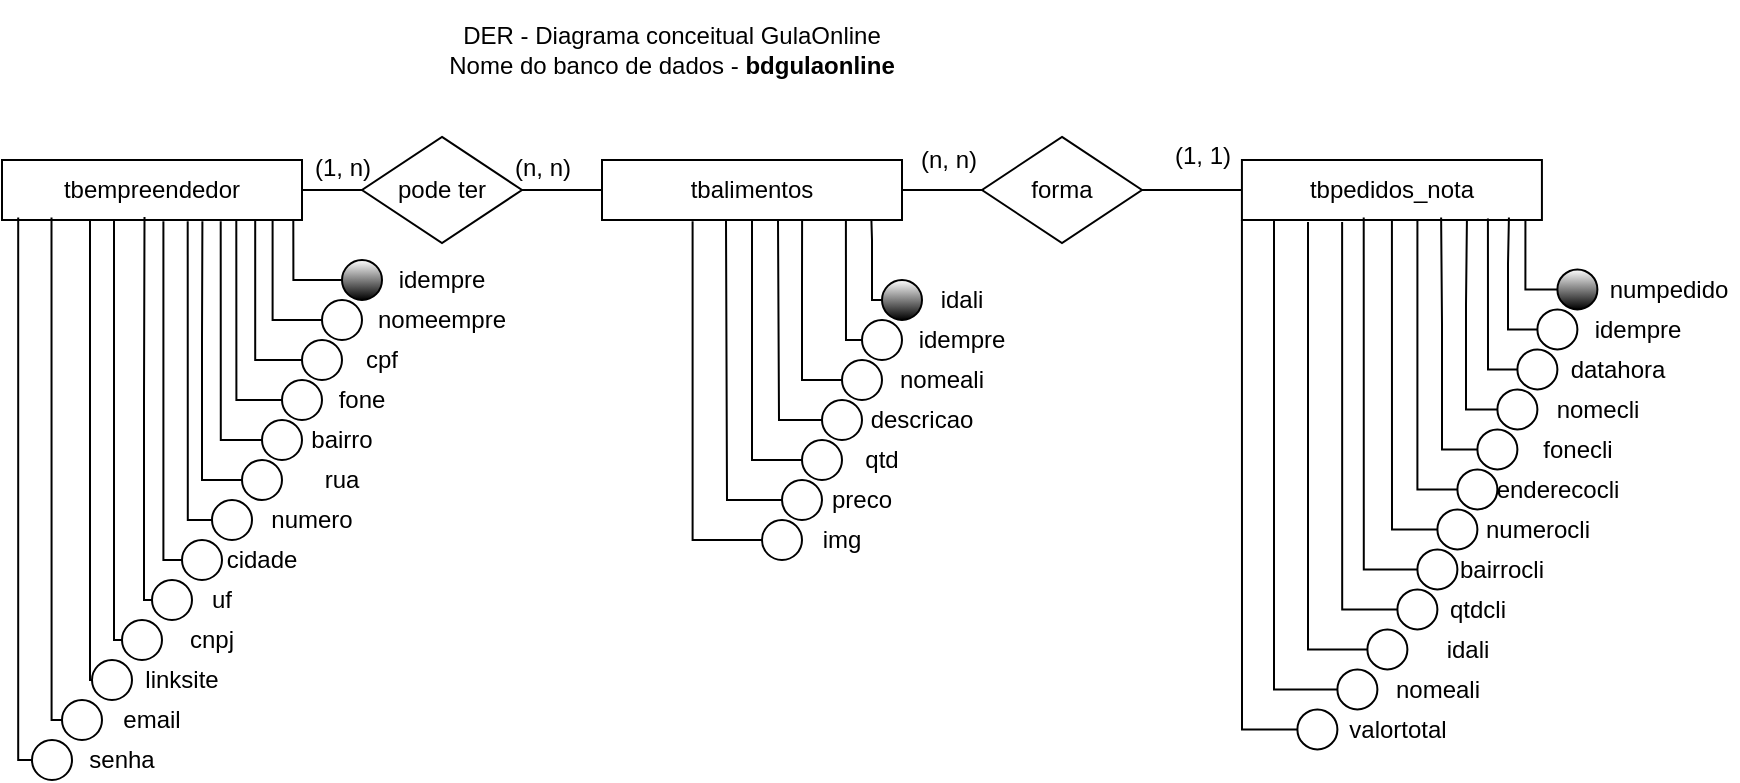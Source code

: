 <mxfile version="14.5.3" type="device"><diagram id="vViGycnNO7hk016TZorW" name="Page-1"><mxGraphModel dx="984" dy="341" grid="1" gridSize="10" guides="1" tooltips="1" connect="1" arrows="1" fold="1" page="1" pageScale="1" pageWidth="827" pageHeight="1169" math="0" shadow="0"><root><mxCell id="0"/><mxCell id="1" parent="0"/><mxCell id="1kgCIqPJjXTVju8kPkvd-1" value="DER - Diagrama conceitual GulaOnline&lt;br&gt;Nome do banco de dados - &lt;b&gt;bdgulaonline&lt;/b&gt;" style="text;html=1;strokeColor=none;fillColor=none;align=center;verticalAlign=middle;whiteSpace=wrap;rounded=0;" parent="1" vertex="1"><mxGeometry x="210" y="10" width="310" height="50" as="geometry"/></mxCell><mxCell id="1kgCIqPJjXTVju8kPkvd-85" style="edgeStyle=orthogonalEdgeStyle;rounded=0;orthogonalLoop=1;jettySize=auto;html=1;exitX=1;exitY=0.5;exitDx=0;exitDy=0;entryX=0;entryY=0.5;entryDx=0;entryDy=0;endArrow=none;endFill=0;" parent="1" source="1kgCIqPJjXTVju8kPkvd-2" target="1kgCIqPJjXTVju8kPkvd-83" edge="1"><mxGeometry relative="1" as="geometry"/></mxCell><mxCell id="1kgCIqPJjXTVju8kPkvd-2" value="tbempreendedor" style="rounded=0;whiteSpace=wrap;html=1;" parent="1" vertex="1"><mxGeometry x="30" y="90" width="150" height="30" as="geometry"/></mxCell><mxCell id="cTB__3kSDR-MC7OSRo6g-6" style="edgeStyle=orthogonalEdgeStyle;rounded=0;orthogonalLoop=1;jettySize=auto;html=1;exitX=0;exitY=0.5;exitDx=0;exitDy=0;entryX=0.971;entryY=1.008;entryDx=0;entryDy=0;entryPerimeter=0;endArrow=none;endFill=0;" parent="1" source="1kgCIqPJjXTVju8kPkvd-3" target="1kgCIqPJjXTVju8kPkvd-2" edge="1"><mxGeometry relative="1" as="geometry"/></mxCell><mxCell id="1kgCIqPJjXTVju8kPkvd-3" value="" style="ellipse;whiteSpace=wrap;html=1;aspect=fixed;gradientColor=#000000;" parent="1" vertex="1"><mxGeometry x="200" y="140" width="20" height="20" as="geometry"/></mxCell><mxCell id="1kgCIqPJjXTVju8kPkvd-6" value="idempre" style="text;html=1;strokeColor=none;fillColor=none;align=center;verticalAlign=middle;whiteSpace=wrap;rounded=0;" parent="1" vertex="1"><mxGeometry x="230" y="140" width="40" height="20" as="geometry"/></mxCell><mxCell id="cTB__3kSDR-MC7OSRo6g-7" style="edgeStyle=orthogonalEdgeStyle;rounded=0;orthogonalLoop=1;jettySize=auto;html=1;exitX=0;exitY=0.5;exitDx=0;exitDy=0;entryX=0.902;entryY=0.993;entryDx=0;entryDy=0;entryPerimeter=0;endArrow=none;endFill=0;" parent="1" source="1kgCIqPJjXTVju8kPkvd-7" target="1kgCIqPJjXTVju8kPkvd-2" edge="1"><mxGeometry relative="1" as="geometry"/></mxCell><mxCell id="1kgCIqPJjXTVju8kPkvd-7" value="" style="ellipse;whiteSpace=wrap;html=1;aspect=fixed;strokeColor=#000000;" parent="1" vertex="1"><mxGeometry x="190" y="160" width="20" height="20" as="geometry"/></mxCell><mxCell id="1kgCIqPJjXTVju8kPkvd-9" value="nomeempre" style="text;html=1;strokeColor=none;fillColor=none;align=center;verticalAlign=middle;whiteSpace=wrap;rounded=0;" parent="1" vertex="1"><mxGeometry x="230" y="160" width="40" height="20" as="geometry"/></mxCell><mxCell id="cTB__3kSDR-MC7OSRo6g-8" style="edgeStyle=orthogonalEdgeStyle;rounded=0;orthogonalLoop=1;jettySize=auto;html=1;exitX=0;exitY=0.5;exitDx=0;exitDy=0;entryX=0.844;entryY=1.008;entryDx=0;entryDy=0;entryPerimeter=0;endArrow=none;endFill=0;" parent="1" source="1kgCIqPJjXTVju8kPkvd-14" target="1kgCIqPJjXTVju8kPkvd-2" edge="1"><mxGeometry relative="1" as="geometry"/></mxCell><mxCell id="1kgCIqPJjXTVju8kPkvd-14" value="" style="ellipse;whiteSpace=wrap;html=1;aspect=fixed;strokeColor=#000000;" parent="1" vertex="1"><mxGeometry x="180" y="180" width="20" height="20" as="geometry"/></mxCell><mxCell id="1kgCIqPJjXTVju8kPkvd-15" value="cpf" style="text;html=1;strokeColor=none;fillColor=none;align=center;verticalAlign=middle;whiteSpace=wrap;rounded=0;" parent="1" vertex="1"><mxGeometry x="200" y="180" width="40" height="20" as="geometry"/></mxCell><mxCell id="cTB__3kSDR-MC7OSRo6g-11" style="edgeStyle=orthogonalEdgeStyle;rounded=0;orthogonalLoop=1;jettySize=auto;html=1;exitX=0;exitY=0.5;exitDx=0;exitDy=0;entryX=0.781;entryY=0.993;entryDx=0;entryDy=0;entryPerimeter=0;endArrow=none;endFill=0;" parent="1" source="1kgCIqPJjXTVju8kPkvd-18" target="1kgCIqPJjXTVju8kPkvd-2" edge="1"><mxGeometry relative="1" as="geometry"/></mxCell><mxCell id="1kgCIqPJjXTVju8kPkvd-18" value="" style="ellipse;whiteSpace=wrap;html=1;aspect=fixed;strokeColor=#000000;" parent="1" vertex="1"><mxGeometry x="170" y="200" width="20" height="20" as="geometry"/></mxCell><mxCell id="1kgCIqPJjXTVju8kPkvd-19" value="fone" style="text;html=1;strokeColor=none;fillColor=none;align=center;verticalAlign=middle;whiteSpace=wrap;rounded=0;" parent="1" vertex="1"><mxGeometry x="190" y="200" width="40" height="20" as="geometry"/></mxCell><mxCell id="cTB__3kSDR-MC7OSRo6g-12" style="edgeStyle=orthogonalEdgeStyle;rounded=0;orthogonalLoop=1;jettySize=auto;html=1;exitX=0;exitY=0.5;exitDx=0;exitDy=0;entryX=0.729;entryY=1.022;entryDx=0;entryDy=0;entryPerimeter=0;endArrow=none;endFill=0;" parent="1" source="1kgCIqPJjXTVju8kPkvd-20" target="1kgCIqPJjXTVju8kPkvd-2" edge="1"><mxGeometry relative="1" as="geometry"/></mxCell><mxCell id="1kgCIqPJjXTVju8kPkvd-20" value="" style="ellipse;whiteSpace=wrap;html=1;aspect=fixed;strokeColor=#000000;" parent="1" vertex="1"><mxGeometry x="160" y="220" width="20" height="20" as="geometry"/></mxCell><mxCell id="1kgCIqPJjXTVju8kPkvd-21" value="bairro" style="text;html=1;strokeColor=none;fillColor=none;align=center;verticalAlign=middle;whiteSpace=wrap;rounded=0;" parent="1" vertex="1"><mxGeometry x="180" y="220" width="40" height="20" as="geometry"/></mxCell><mxCell id="cTB__3kSDR-MC7OSRo6g-13" style="edgeStyle=orthogonalEdgeStyle;rounded=0;orthogonalLoop=1;jettySize=auto;html=1;exitX=0;exitY=0.5;exitDx=0;exitDy=0;entryX=0.668;entryY=1.022;entryDx=0;entryDy=0;entryPerimeter=0;endArrow=none;endFill=0;" parent="1" source="1kgCIqPJjXTVju8kPkvd-22" target="1kgCIqPJjXTVju8kPkvd-2" edge="1"><mxGeometry relative="1" as="geometry"/></mxCell><mxCell id="1kgCIqPJjXTVju8kPkvd-22" value="" style="ellipse;whiteSpace=wrap;html=1;aspect=fixed;strokeColor=#000000;" parent="1" vertex="1"><mxGeometry x="150" y="240" width="20" height="20" as="geometry"/></mxCell><mxCell id="1kgCIqPJjXTVju8kPkvd-23" value="rua" style="text;html=1;strokeColor=none;fillColor=none;align=center;verticalAlign=middle;whiteSpace=wrap;rounded=0;" parent="1" vertex="1"><mxGeometry x="180" y="240" width="40" height="20" as="geometry"/></mxCell><mxCell id="cTB__3kSDR-MC7OSRo6g-14" style="edgeStyle=orthogonalEdgeStyle;rounded=0;orthogonalLoop=1;jettySize=auto;html=1;exitX=0;exitY=0.5;exitDx=0;exitDy=0;entryX=0.619;entryY=1.022;entryDx=0;entryDy=0;entryPerimeter=0;endArrow=none;endFill=0;" parent="1" source="1kgCIqPJjXTVju8kPkvd-32" target="1kgCIqPJjXTVju8kPkvd-2" edge="1"><mxGeometry relative="1" as="geometry"><Array as="points"><mxPoint x="123" y="270"/></Array></mxGeometry></mxCell><mxCell id="1kgCIqPJjXTVju8kPkvd-32" value="" style="ellipse;whiteSpace=wrap;html=1;aspect=fixed;strokeColor=#000000;" parent="1" vertex="1"><mxGeometry x="135" y="260" width="20" height="20" as="geometry"/></mxCell><mxCell id="1kgCIqPJjXTVju8kPkvd-33" value="numero" style="text;html=1;strokeColor=none;fillColor=none;align=center;verticalAlign=middle;whiteSpace=wrap;rounded=0;" parent="1" vertex="1"><mxGeometry x="165" y="260" width="40" height="20" as="geometry"/></mxCell><mxCell id="cTB__3kSDR-MC7OSRo6g-15" style="edgeStyle=orthogonalEdgeStyle;rounded=0;orthogonalLoop=1;jettySize=auto;html=1;exitX=0;exitY=0.5;exitDx=0;exitDy=0;endArrow=none;endFill=0;entryX=0.538;entryY=1.022;entryDx=0;entryDy=0;entryPerimeter=0;" parent="1" source="1kgCIqPJjXTVju8kPkvd-35" target="1kgCIqPJjXTVju8kPkvd-2" edge="1"><mxGeometry relative="1" as="geometry"><mxPoint x="111" y="123" as="targetPoint"/><Array as="points"><mxPoint x="111" y="290"/></Array></mxGeometry></mxCell><mxCell id="1kgCIqPJjXTVju8kPkvd-35" value="" style="ellipse;whiteSpace=wrap;html=1;aspect=fixed;strokeColor=#000000;" parent="1" vertex="1"><mxGeometry x="120" y="280" width="20" height="20" as="geometry"/></mxCell><mxCell id="1kgCIqPJjXTVju8kPkvd-36" value="cidade" style="text;html=1;strokeColor=none;fillColor=none;align=center;verticalAlign=middle;whiteSpace=wrap;rounded=0;" parent="1" vertex="1"><mxGeometry x="140" y="280" width="40" height="20" as="geometry"/></mxCell><mxCell id="cTB__3kSDR-MC7OSRo6g-16" style="edgeStyle=orthogonalEdgeStyle;rounded=0;orthogonalLoop=1;jettySize=auto;html=1;exitX=0;exitY=0.5;exitDx=0;exitDy=0;entryX=0.475;entryY=0.95;entryDx=0;entryDy=0;entryPerimeter=0;endArrow=none;endFill=0;" parent="1" source="1kgCIqPJjXTVju8kPkvd-39" target="1kgCIqPJjXTVju8kPkvd-2" edge="1"><mxGeometry relative="1" as="geometry"><Array as="points"><mxPoint x="101" y="310"/><mxPoint x="101" y="210"/></Array></mxGeometry></mxCell><mxCell id="1kgCIqPJjXTVju8kPkvd-39" value="" style="ellipse;whiteSpace=wrap;html=1;aspect=fixed;strokeColor=#000000;" parent="1" vertex="1"><mxGeometry x="105" y="300" width="20" height="20" as="geometry"/></mxCell><mxCell id="1kgCIqPJjXTVju8kPkvd-40" value="uf" style="text;html=1;strokeColor=none;fillColor=none;align=center;verticalAlign=middle;whiteSpace=wrap;rounded=0;" parent="1" vertex="1"><mxGeometry x="120" y="300" width="40" height="20" as="geometry"/></mxCell><mxCell id="cTB__3kSDR-MC7OSRo6g-18" style="edgeStyle=orthogonalEdgeStyle;rounded=0;orthogonalLoop=1;jettySize=auto;html=1;exitX=0;exitY=0.5;exitDx=0;exitDy=0;endArrow=none;endFill=0;" parent="1" source="1kgCIqPJjXTVju8kPkvd-42" edge="1"><mxGeometry relative="1" as="geometry"><mxPoint x="86" y="120" as="targetPoint"/><Array as="points"><mxPoint x="86" y="330"/></Array></mxGeometry></mxCell><mxCell id="1kgCIqPJjXTVju8kPkvd-42" value="" style="ellipse;whiteSpace=wrap;html=1;aspect=fixed;strokeColor=#000000;" parent="1" vertex="1"><mxGeometry x="90" y="320" width="20" height="20" as="geometry"/></mxCell><mxCell id="1kgCIqPJjXTVju8kPkvd-43" value="cnpj" style="text;html=1;strokeColor=none;fillColor=none;align=center;verticalAlign=middle;whiteSpace=wrap;rounded=0;" parent="1" vertex="1"><mxGeometry x="115" y="320" width="40" height="20" as="geometry"/></mxCell><mxCell id="1kgCIqPJjXTVju8kPkvd-86" style="edgeStyle=orthogonalEdgeStyle;rounded=0;orthogonalLoop=1;jettySize=auto;html=1;exitX=1;exitY=0.5;exitDx=0;exitDy=0;entryX=0;entryY=0.5;entryDx=0;entryDy=0;endArrow=none;endFill=0;" parent="1" source="1kgCIqPJjXTVju8kPkvd-83" edge="1"><mxGeometry relative="1" as="geometry"><mxPoint x="320" y="105" as="targetPoint"/></mxGeometry></mxCell><mxCell id="1kgCIqPJjXTVju8kPkvd-83" value="pode ter" style="rhombus;whiteSpace=wrap;html=1;strokeColor=#000000;gradientColor=none;" parent="1" vertex="1"><mxGeometry x="210" y="78.44" width="80" height="53.12" as="geometry"/></mxCell><mxCell id="1kgCIqPJjXTVju8kPkvd-87" value="(1, n)" style="text;html=1;align=center;verticalAlign=middle;resizable=0;points=[];autosize=1;shadow=1;" parent="1" vertex="1"><mxGeometry x="180" y="83.75" width="40" height="20" as="geometry"/></mxCell><mxCell id="1kgCIqPJjXTVju8kPkvd-88" value="(n, n)" style="text;html=1;align=center;verticalAlign=middle;resizable=0;points=[];autosize=1;shadow=1;" parent="1" vertex="1"><mxGeometry x="280" y="83.75" width="40" height="20" as="geometry"/></mxCell><mxCell id="cTB__3kSDR-MC7OSRo6g-19" style="edgeStyle=orthogonalEdgeStyle;rounded=0;orthogonalLoop=1;jettySize=auto;html=1;exitX=0;exitY=0.5;exitDx=0;exitDy=0;endArrow=none;endFill=0;" parent="1" source="1kgCIqPJjXTVju8kPkvd-91" edge="1"><mxGeometry relative="1" as="geometry"><mxPoint x="74" y="120" as="targetPoint"/><Array as="points"><mxPoint x="74" y="350"/></Array></mxGeometry></mxCell><mxCell id="1kgCIqPJjXTVju8kPkvd-91" value="" style="ellipse;whiteSpace=wrap;html=1;aspect=fixed;strokeColor=#000000;" parent="1" vertex="1"><mxGeometry x="75" y="340" width="20" height="20" as="geometry"/></mxCell><mxCell id="1kgCIqPJjXTVju8kPkvd-92" value="linksite" style="text;html=1;strokeColor=none;fillColor=none;align=center;verticalAlign=middle;whiteSpace=wrap;rounded=0;" parent="1" vertex="1"><mxGeometry x="100" y="340" width="40" height="20" as="geometry"/></mxCell><mxCell id="1kgCIqPJjXTVju8kPkvd-114" value="tbpedidos_nota" style="rounded=0;whiteSpace=wrap;html=1;" parent="1" vertex="1"><mxGeometry x="649.96" y="90.0" width="150" height="30" as="geometry"/></mxCell><mxCell id="cTB__3kSDR-MC7OSRo6g-94" style="edgeStyle=orthogonalEdgeStyle;rounded=0;orthogonalLoop=1;jettySize=auto;html=1;exitX=0;exitY=0.5;exitDx=0;exitDy=0;entryX=0.945;entryY=0.993;entryDx=0;entryDy=0;entryPerimeter=0;endArrow=none;endFill=0;" parent="1" source="1kgCIqPJjXTVju8kPkvd-116" target="1kgCIqPJjXTVju8kPkvd-114" edge="1"><mxGeometry relative="1" as="geometry"/></mxCell><mxCell id="1kgCIqPJjXTVju8kPkvd-116" value="" style="ellipse;whiteSpace=wrap;html=1;aspect=fixed;gradientColor=#000000;" parent="1" vertex="1"><mxGeometry x="807.7" y="144.7" width="20" height="20" as="geometry"/></mxCell><mxCell id="cTB__3kSDR-MC7OSRo6g-95" style="edgeStyle=orthogonalEdgeStyle;rounded=0;orthogonalLoop=1;jettySize=auto;html=1;exitX=0;exitY=0.5;exitDx=0;exitDy=0;endArrow=none;endFill=0;entryX=0.89;entryY=0.958;entryDx=0;entryDy=0;entryPerimeter=0;" parent="1" source="1kgCIqPJjXTVju8kPkvd-118" target="1kgCIqPJjXTVju8kPkvd-114" edge="1"><mxGeometry relative="1" as="geometry"><mxPoint x="783" y="122" as="targetPoint"/><Array as="points"><mxPoint x="783" y="175"/><mxPoint x="783" y="142"/></Array></mxGeometry></mxCell><mxCell id="1kgCIqPJjXTVju8kPkvd-118" value="" style="ellipse;whiteSpace=wrap;html=1;aspect=fixed;strokeColor=#000000;" parent="1" vertex="1"><mxGeometry x="797.7" y="164.7" width="20" height="20" as="geometry"/></mxCell><mxCell id="cTB__3kSDR-MC7OSRo6g-96" style="edgeStyle=orthogonalEdgeStyle;rounded=0;orthogonalLoop=1;jettySize=auto;html=1;exitX=0;exitY=0.5;exitDx=0;exitDy=0;entryX=0.82;entryY=0.975;entryDx=0;entryDy=0;entryPerimeter=0;endArrow=none;endFill=0;" parent="1" source="1kgCIqPJjXTVju8kPkvd-120" target="1kgCIqPJjXTVju8kPkvd-114" edge="1"><mxGeometry relative="1" as="geometry"><Array as="points"><mxPoint x="773" y="195"/></Array></mxGeometry></mxCell><mxCell id="1kgCIqPJjXTVju8kPkvd-120" value="" style="ellipse;whiteSpace=wrap;html=1;aspect=fixed;strokeColor=#000000;" parent="1" vertex="1"><mxGeometry x="787.7" y="184.7" width="20" height="20" as="geometry"/></mxCell><mxCell id="1kgCIqPJjXTVju8kPkvd-121" value="datahora" style="text;html=1;strokeColor=none;fillColor=none;align=center;verticalAlign=middle;whiteSpace=wrap;rounded=0;" parent="1" vertex="1"><mxGeometry x="817.7" y="184.7" width="40" height="20" as="geometry"/></mxCell><mxCell id="cTB__3kSDR-MC7OSRo6g-97" style="edgeStyle=orthogonalEdgeStyle;rounded=0;orthogonalLoop=1;jettySize=auto;html=1;exitX=0;exitY=0.5;exitDx=0;exitDy=0;entryX=0.75;entryY=1;entryDx=0;entryDy=0;endArrow=none;endFill=0;" parent="1" source="1kgCIqPJjXTVju8kPkvd-123" target="1kgCIqPJjXTVju8kPkvd-114" edge="1"><mxGeometry relative="1" as="geometry"><Array as="points"><mxPoint x="762" y="215"/><mxPoint x="762" y="162"/></Array></mxGeometry></mxCell><mxCell id="1kgCIqPJjXTVju8kPkvd-123" value="" style="ellipse;whiteSpace=wrap;html=1;aspect=fixed;strokeColor=#000000;" parent="1" vertex="1"><mxGeometry x="777.7" y="204.7" width="20" height="20" as="geometry"/></mxCell><mxCell id="1kgCIqPJjXTVju8kPkvd-124" value="nomecli" style="text;html=1;strokeColor=none;fillColor=none;align=center;verticalAlign=middle;whiteSpace=wrap;rounded=0;" parent="1" vertex="1"><mxGeometry x="807.7" y="204.7" width="40" height="20" as="geometry"/></mxCell><mxCell id="cTB__3kSDR-MC7OSRo6g-98" style="edgeStyle=orthogonalEdgeStyle;rounded=0;orthogonalLoop=1;jettySize=auto;html=1;exitX=0;exitY=0.5;exitDx=0;exitDy=0;entryX=0.664;entryY=0.958;entryDx=0;entryDy=0;entryPerimeter=0;endArrow=none;endFill=0;" parent="1" source="1kgCIqPJjXTVju8kPkvd-126" target="1kgCIqPJjXTVju8kPkvd-114" edge="1"><mxGeometry relative="1" as="geometry"><Array as="points"><mxPoint x="750" y="235"/><mxPoint x="750" y="172"/></Array></mxGeometry></mxCell><mxCell id="1kgCIqPJjXTVju8kPkvd-126" value="" style="ellipse;whiteSpace=wrap;html=1;aspect=fixed;strokeColor=#000000;" parent="1" vertex="1"><mxGeometry x="767.7" y="224.7" width="20" height="20" as="geometry"/></mxCell><mxCell id="1kgCIqPJjXTVju8kPkvd-127" value="fonecli" style="text;html=1;strokeColor=none;fillColor=none;align=center;verticalAlign=middle;whiteSpace=wrap;rounded=0;" parent="1" vertex="1"><mxGeometry x="797.7" y="224.7" width="40" height="20" as="geometry"/></mxCell><mxCell id="cTB__3kSDR-MC7OSRo6g-99" style="edgeStyle=orthogonalEdgeStyle;rounded=0;orthogonalLoop=1;jettySize=auto;html=1;exitX=0;exitY=0.5;exitDx=0;exitDy=0;entryX=0.585;entryY=0.993;entryDx=0;entryDy=0;entryPerimeter=0;endArrow=none;endFill=0;" parent="1" source="1kgCIqPJjXTVju8kPkvd-129" target="1kgCIqPJjXTVju8kPkvd-114" edge="1"><mxGeometry relative="1" as="geometry"/></mxCell><mxCell id="1kgCIqPJjXTVju8kPkvd-129" value="" style="ellipse;whiteSpace=wrap;html=1;aspect=fixed;strokeColor=#000000;" parent="1" vertex="1"><mxGeometry x="757.7" y="244.7" width="20" height="20" as="geometry"/></mxCell><mxCell id="1kgCIqPJjXTVju8kPkvd-130" value="enderecocli" style="text;html=1;strokeColor=none;fillColor=none;align=center;verticalAlign=middle;whiteSpace=wrap;rounded=0;" parent="1" vertex="1"><mxGeometry x="787.7" y="244.7" width="40" height="20" as="geometry"/></mxCell><mxCell id="cTB__3kSDR-MC7OSRo6g-100" style="edgeStyle=orthogonalEdgeStyle;rounded=0;orthogonalLoop=1;jettySize=auto;html=1;exitX=0;exitY=0.5;exitDx=0;exitDy=0;entryX=0.5;entryY=1;entryDx=0;entryDy=0;endArrow=none;endFill=0;" parent="1" source="1kgCIqPJjXTVju8kPkvd-132" target="1kgCIqPJjXTVju8kPkvd-114" edge="1"><mxGeometry relative="1" as="geometry"/></mxCell><mxCell id="1kgCIqPJjXTVju8kPkvd-132" value="" style="ellipse;whiteSpace=wrap;html=1;aspect=fixed;strokeColor=#000000;" parent="1" vertex="1"><mxGeometry x="747.7" y="264.7" width="20" height="20" as="geometry"/></mxCell><mxCell id="1kgCIqPJjXTVju8kPkvd-133" value="numerocli" style="text;html=1;strokeColor=none;fillColor=none;align=center;verticalAlign=middle;whiteSpace=wrap;rounded=0;" parent="1" vertex="1"><mxGeometry x="777.7" y="264.7" width="40" height="20" as="geometry"/></mxCell><mxCell id="1kgCIqPJjXTVju8kPkvd-134" value="numpedido" style="text;html=1;align=center;verticalAlign=middle;resizable=0;points=[];autosize=1;" parent="1" vertex="1"><mxGeometry x="827.7" y="144.7" width="70" height="20" as="geometry"/></mxCell><mxCell id="1kgCIqPJjXTVju8kPkvd-135" value="idempre" style="text;html=1;strokeColor=none;fillColor=none;align=center;verticalAlign=middle;whiteSpace=wrap;rounded=0;" parent="1" vertex="1"><mxGeometry x="827.7" y="164.7" width="40" height="20" as="geometry"/></mxCell><mxCell id="cTB__3kSDR-MC7OSRo6g-101" style="edgeStyle=orthogonalEdgeStyle;rounded=0;orthogonalLoop=1;jettySize=auto;html=1;exitX=0;exitY=0.5;exitDx=0;exitDy=0;entryX=0.406;entryY=0.959;entryDx=0;entryDy=0;entryPerimeter=0;endArrow=none;endFill=0;" parent="1" source="1kgCIqPJjXTVju8kPkvd-136" target="1kgCIqPJjXTVju8kPkvd-114" edge="1"><mxGeometry relative="1" as="geometry"/></mxCell><mxCell id="1kgCIqPJjXTVju8kPkvd-136" value="" style="ellipse;whiteSpace=wrap;html=1;aspect=fixed;strokeColor=#000000;" parent="1" vertex="1"><mxGeometry x="737.7" y="284.7" width="20" height="20" as="geometry"/></mxCell><mxCell id="1kgCIqPJjXTVju8kPkvd-137" value="bairrocli" style="text;html=1;strokeColor=none;fillColor=none;align=center;verticalAlign=middle;whiteSpace=wrap;rounded=0;" parent="1" vertex="1"><mxGeometry x="759.96" y="284.7" width="40" height="20" as="geometry"/></mxCell><mxCell id="cTB__3kSDR-MC7OSRo6g-102" style="edgeStyle=orthogonalEdgeStyle;rounded=0;orthogonalLoop=1;jettySize=auto;html=1;exitX=0;exitY=0.5;exitDx=0;exitDy=0;endArrow=none;endFill=0;entryX=0.334;entryY=1.034;entryDx=0;entryDy=0;entryPerimeter=0;" parent="1" source="1kgCIqPJjXTVju8kPkvd-139" target="1kgCIqPJjXTVju8kPkvd-114" edge="1"><mxGeometry relative="1" as="geometry"><mxPoint x="700" y="130" as="targetPoint"/></mxGeometry></mxCell><mxCell id="1kgCIqPJjXTVju8kPkvd-139" value="" style="ellipse;whiteSpace=wrap;html=1;aspect=fixed;strokeColor=#000000;" parent="1" vertex="1"><mxGeometry x="727.7" y="304.7" width="20" height="20" as="geometry"/></mxCell><mxCell id="1kgCIqPJjXTVju8kPkvd-140" value="qtdcli" style="text;html=1;strokeColor=none;fillColor=none;align=center;verticalAlign=middle;whiteSpace=wrap;rounded=0;" parent="1" vertex="1"><mxGeometry x="747.7" y="304.7" width="40" height="20" as="geometry"/></mxCell><mxCell id="1kgCIqPJjXTVju8kPkvd-146" value="(1, 1)" style="text;html=1;align=center;verticalAlign=middle;resizable=0;points=[];autosize=1;shadow=1;" parent="1" vertex="1"><mxGeometry x="609.96" y="78.44" width="40" height="20" as="geometry"/></mxCell><mxCell id="cTB__3kSDR-MC7OSRo6g-20" style="edgeStyle=orthogonalEdgeStyle;rounded=0;orthogonalLoop=1;jettySize=auto;html=1;exitX=0;exitY=0.5;exitDx=0;exitDy=0;entryX=0.165;entryY=0.958;entryDx=0;entryDy=0;entryPerimeter=0;endArrow=none;endFill=0;" parent="1" source="cTB__3kSDR-MC7OSRo6g-1" target="1kgCIqPJjXTVju8kPkvd-2" edge="1"><mxGeometry relative="1" as="geometry"><Array as="points"><mxPoint x="55" y="370"/></Array></mxGeometry></mxCell><mxCell id="cTB__3kSDR-MC7OSRo6g-1" value="" style="ellipse;whiteSpace=wrap;html=1;aspect=fixed;strokeColor=#000000;" parent="1" vertex="1"><mxGeometry x="60" y="360" width="20" height="20" as="geometry"/></mxCell><mxCell id="cTB__3kSDR-MC7OSRo6g-2" value="email" style="text;html=1;strokeColor=none;fillColor=none;align=center;verticalAlign=middle;whiteSpace=wrap;rounded=0;" parent="1" vertex="1"><mxGeometry x="85" y="360" width="40" height="20" as="geometry"/></mxCell><mxCell id="cTB__3kSDR-MC7OSRo6g-22" style="edgeStyle=orthogonalEdgeStyle;rounded=0;orthogonalLoop=1;jettySize=auto;html=1;exitX=0;exitY=0.5;exitDx=0;exitDy=0;entryX=0.054;entryY=0.958;entryDx=0;entryDy=0;entryPerimeter=0;endArrow=none;endFill=0;" parent="1" source="cTB__3kSDR-MC7OSRo6g-4" target="1kgCIqPJjXTVju8kPkvd-2" edge="1"><mxGeometry relative="1" as="geometry"><Array as="points"><mxPoint x="38" y="390"/></Array></mxGeometry></mxCell><mxCell id="cTB__3kSDR-MC7OSRo6g-4" value="" style="ellipse;whiteSpace=wrap;html=1;aspect=fixed;strokeColor=#000000;" parent="1" vertex="1"><mxGeometry x="45" y="380" width="20" height="20" as="geometry"/></mxCell><mxCell id="cTB__3kSDR-MC7OSRo6g-5" value="senha" style="text;html=1;strokeColor=none;fillColor=none;align=center;verticalAlign=middle;whiteSpace=wrap;rounded=0;" parent="1" vertex="1"><mxGeometry x="70" y="380" width="40" height="20" as="geometry"/></mxCell><mxCell id="cTB__3kSDR-MC7OSRo6g-88" style="edgeStyle=orthogonalEdgeStyle;rounded=0;orthogonalLoop=1;jettySize=auto;html=1;exitX=1;exitY=0.5;exitDx=0;exitDy=0;entryX=0;entryY=0.5;entryDx=0;entryDy=0;endArrow=none;endFill=0;" parent="1" source="cTB__3kSDR-MC7OSRo6g-53" target="cTB__3kSDR-MC7OSRo6g-77" edge="1"><mxGeometry relative="1" as="geometry"/></mxCell><mxCell id="JeQ85G9TooUwI3dl6u8W-7" style="edgeStyle=orthogonalEdgeStyle;rounded=0;orthogonalLoop=1;jettySize=auto;html=1;exitX=0;exitY=0.5;exitDx=0;exitDy=0;entryX=1;entryY=1.063;entryDx=0;entryDy=0;entryPerimeter=0;endArrow=none;endFill=0;" edge="1" parent="1" source="cTB__3kSDR-MC7OSRo6g-53" target="1kgCIqPJjXTVju8kPkvd-88"><mxGeometry relative="1" as="geometry"/></mxCell><mxCell id="cTB__3kSDR-MC7OSRo6g-53" value="tbalimentos" style="rounded=0;whiteSpace=wrap;html=1;" parent="1" vertex="1"><mxGeometry x="330" y="90.0" width="150" height="30" as="geometry"/></mxCell><mxCell id="cTB__3kSDR-MC7OSRo6g-54" style="edgeStyle=orthogonalEdgeStyle;rounded=0;orthogonalLoop=1;jettySize=auto;html=1;exitX=0;exitY=0.5;exitDx=0;exitDy=0;endArrow=none;endFill=0;entryX=0.898;entryY=1.002;entryDx=0;entryDy=0;entryPerimeter=0;" parent="1" source="cTB__3kSDR-MC7OSRo6g-55" target="cTB__3kSDR-MC7OSRo6g-53" edge="1"><mxGeometry relative="1" as="geometry"><mxPoint x="466" y="121" as="targetPoint"/><Array as="points"><mxPoint x="465" y="160"/><mxPoint x="465" y="130"/><mxPoint x="465" y="130"/></Array></mxGeometry></mxCell><mxCell id="cTB__3kSDR-MC7OSRo6g-55" value="" style="ellipse;whiteSpace=wrap;html=1;aspect=fixed;gradientColor=#000000;" parent="1" vertex="1"><mxGeometry x="470" y="150" width="20" height="20" as="geometry"/></mxCell><mxCell id="cTB__3kSDR-MC7OSRo6g-56" value="idali" style="text;html=1;strokeColor=none;fillColor=none;align=center;verticalAlign=middle;whiteSpace=wrap;rounded=0;" parent="1" vertex="1"><mxGeometry x="490" y="150" width="40" height="20" as="geometry"/></mxCell><mxCell id="cTB__3kSDR-MC7OSRo6g-57" style="edgeStyle=orthogonalEdgeStyle;rounded=0;orthogonalLoop=1;jettySize=auto;html=1;exitX=0;exitY=0.5;exitDx=0;exitDy=0;entryX=0.813;entryY=1.012;entryDx=0;entryDy=0;entryPerimeter=0;endArrow=none;endFill=0;" parent="1" source="cTB__3kSDR-MC7OSRo6g-58" target="cTB__3kSDR-MC7OSRo6g-53" edge="1"><mxGeometry relative="1" as="geometry"><Array as="points"><mxPoint x="452" y="180"/></Array></mxGeometry></mxCell><mxCell id="cTB__3kSDR-MC7OSRo6g-58" value="" style="ellipse;whiteSpace=wrap;html=1;aspect=fixed;strokeColor=#000000;" parent="1" vertex="1"><mxGeometry x="460" y="170" width="20" height="20" as="geometry"/></mxCell><mxCell id="cTB__3kSDR-MC7OSRo6g-59" value="idempre" style="text;html=1;strokeColor=none;fillColor=none;align=center;verticalAlign=middle;whiteSpace=wrap;rounded=0;" parent="1" vertex="1"><mxGeometry x="490" y="170" width="40" height="20" as="geometry"/></mxCell><mxCell id="cTB__3kSDR-MC7OSRo6g-60" style="edgeStyle=orthogonalEdgeStyle;rounded=0;orthogonalLoop=1;jettySize=auto;html=1;exitX=0;exitY=0.5;exitDx=0;exitDy=0;entryX=0.667;entryY=1;entryDx=0;entryDy=0;entryPerimeter=0;endArrow=none;endFill=0;" parent="1" source="cTB__3kSDR-MC7OSRo6g-61" target="cTB__3kSDR-MC7OSRo6g-53" edge="1"><mxGeometry relative="1" as="geometry"/></mxCell><mxCell id="cTB__3kSDR-MC7OSRo6g-61" value="" style="ellipse;whiteSpace=wrap;html=1;aspect=fixed;strokeColor=#000000;" parent="1" vertex="1"><mxGeometry x="450" y="190" width="20" height="20" as="geometry"/></mxCell><mxCell id="cTB__3kSDR-MC7OSRo6g-62" value="nomeali" style="text;html=1;strokeColor=none;fillColor=none;align=center;verticalAlign=middle;whiteSpace=wrap;rounded=0;" parent="1" vertex="1"><mxGeometry x="480" y="190" width="40" height="20" as="geometry"/></mxCell><mxCell id="cTB__3kSDR-MC7OSRo6g-63" style="edgeStyle=orthogonalEdgeStyle;rounded=0;orthogonalLoop=1;jettySize=auto;html=1;exitX=0;exitY=0.5;exitDx=0;exitDy=0;endArrow=none;endFill=0;" parent="1" source="cTB__3kSDR-MC7OSRo6g-64" edge="1"><mxGeometry relative="1" as="geometry"><mxPoint x="418" y="120" as="targetPoint"/></mxGeometry></mxCell><mxCell id="cTB__3kSDR-MC7OSRo6g-64" value="" style="ellipse;whiteSpace=wrap;html=1;aspect=fixed;strokeColor=#000000;" parent="1" vertex="1"><mxGeometry x="440" y="210" width="20" height="20" as="geometry"/></mxCell><mxCell id="cTB__3kSDR-MC7OSRo6g-65" value="descricao" style="text;html=1;strokeColor=none;fillColor=none;align=center;verticalAlign=middle;whiteSpace=wrap;rounded=0;" parent="1" vertex="1"><mxGeometry x="470" y="210" width="40" height="20" as="geometry"/></mxCell><mxCell id="cTB__3kSDR-MC7OSRo6g-66" style="edgeStyle=orthogonalEdgeStyle;rounded=0;orthogonalLoop=1;jettySize=auto;html=1;exitX=0;exitY=0.5;exitDx=0;exitDy=0;endArrow=none;endFill=0;" parent="1" source="cTB__3kSDR-MC7OSRo6g-67" edge="1"><mxGeometry relative="1" as="geometry"><mxPoint x="405" y="120" as="targetPoint"/><Array as="points"><mxPoint x="405" y="240"/><mxPoint x="405" y="120"/></Array></mxGeometry></mxCell><mxCell id="cTB__3kSDR-MC7OSRo6g-67" value="" style="ellipse;whiteSpace=wrap;html=1;aspect=fixed;strokeColor=#000000;" parent="1" vertex="1"><mxGeometry x="430" y="230" width="20" height="20" as="geometry"/></mxCell><mxCell id="cTB__3kSDR-MC7OSRo6g-68" value="qtd" style="text;html=1;strokeColor=none;fillColor=none;align=center;verticalAlign=middle;whiteSpace=wrap;rounded=0;" parent="1" vertex="1"><mxGeometry x="450" y="230" width="40" height="20" as="geometry"/></mxCell><mxCell id="cTB__3kSDR-MC7OSRo6g-69" style="edgeStyle=orthogonalEdgeStyle;rounded=0;orthogonalLoop=1;jettySize=auto;html=1;exitX=0;exitY=0.5;exitDx=0;exitDy=0;endArrow=none;endFill=0;" parent="1" source="cTB__3kSDR-MC7OSRo6g-70" edge="1"><mxGeometry relative="1" as="geometry"><mxPoint x="392" y="120" as="targetPoint"/></mxGeometry></mxCell><mxCell id="cTB__3kSDR-MC7OSRo6g-70" value="" style="ellipse;whiteSpace=wrap;html=1;aspect=fixed;strokeColor=#000000;" parent="1" vertex="1"><mxGeometry x="420" y="250" width="20" height="20" as="geometry"/></mxCell><mxCell id="cTB__3kSDR-MC7OSRo6g-71" value="preco" style="text;html=1;strokeColor=none;fillColor=none;align=center;verticalAlign=middle;whiteSpace=wrap;rounded=0;" parent="1" vertex="1"><mxGeometry x="440" y="250" width="40" height="20" as="geometry"/></mxCell><mxCell id="cTB__3kSDR-MC7OSRo6g-72" style="edgeStyle=orthogonalEdgeStyle;rounded=0;orthogonalLoop=1;jettySize=auto;html=1;exitX=0;exitY=0.5;exitDx=0;exitDy=0;entryX=0.302;entryY=1.02;entryDx=0;entryDy=0;entryPerimeter=0;endArrow=none;endFill=0;" parent="1" source="cTB__3kSDR-MC7OSRo6g-73" target="cTB__3kSDR-MC7OSRo6g-53" edge="1"><mxGeometry relative="1" as="geometry"/></mxCell><mxCell id="cTB__3kSDR-MC7OSRo6g-73" value="" style="ellipse;whiteSpace=wrap;html=1;aspect=fixed;strokeColor=#000000;" parent="1" vertex="1"><mxGeometry x="410" y="270" width="20" height="20" as="geometry"/></mxCell><mxCell id="cTB__3kSDR-MC7OSRo6g-74" value="img" style="text;html=1;strokeColor=none;fillColor=none;align=center;verticalAlign=middle;whiteSpace=wrap;rounded=0;" parent="1" vertex="1"><mxGeometry x="430" y="270" width="40" height="20" as="geometry"/></mxCell><mxCell id="cTB__3kSDR-MC7OSRo6g-89" style="edgeStyle=orthogonalEdgeStyle;rounded=0;orthogonalLoop=1;jettySize=auto;html=1;exitX=1;exitY=0.5;exitDx=0;exitDy=0;entryX=0;entryY=0.5;entryDx=0;entryDy=0;endArrow=none;endFill=0;" parent="1" source="cTB__3kSDR-MC7OSRo6g-77" target="1kgCIqPJjXTVju8kPkvd-114" edge="1"><mxGeometry relative="1" as="geometry"/></mxCell><mxCell id="cTB__3kSDR-MC7OSRo6g-77" value="forma" style="rhombus;whiteSpace=wrap;html=1;strokeColor=#000000;gradientColor=none;" parent="1" vertex="1"><mxGeometry x="520" y="78.44" width="80" height="53.12" as="geometry"/></mxCell><mxCell id="cTB__3kSDR-MC7OSRo6g-90" value="(n, n)" style="text;html=1;align=center;verticalAlign=middle;resizable=0;points=[];autosize=1;" parent="1" vertex="1"><mxGeometry x="483" y="80.0" width="40" height="20" as="geometry"/></mxCell><mxCell id="cTB__3kSDR-MC7OSRo6g-103" style="edgeStyle=orthogonalEdgeStyle;rounded=0;orthogonalLoop=1;jettySize=auto;html=1;exitX=0;exitY=0.5;exitDx=0;exitDy=0;endArrow=none;endFill=0;" parent="1" source="cTB__3kSDR-MC7OSRo6g-91" edge="1"><mxGeometry relative="1" as="geometry"><Array as="points"><mxPoint x="683" y="335"/><mxPoint x="683" y="121"/></Array><mxPoint x="683" y="130" as="targetPoint"/></mxGeometry></mxCell><mxCell id="cTB__3kSDR-MC7OSRo6g-91" value="" style="ellipse;whiteSpace=wrap;html=1;aspect=fixed;strokeColor=#000000;" parent="1" vertex="1"><mxGeometry x="712.7" y="324.7" width="20" height="20" as="geometry"/></mxCell><mxCell id="cTB__3kSDR-MC7OSRo6g-92" value="idali" style="text;html=1;strokeColor=none;fillColor=none;align=center;verticalAlign=middle;whiteSpace=wrap;rounded=0;" parent="1" vertex="1"><mxGeometry x="742.7" y="324.7" width="40" height="20" as="geometry"/></mxCell><mxCell id="_L6Wy2XIbSJv3tZWP106-3" style="edgeStyle=orthogonalEdgeStyle;rounded=0;orthogonalLoop=1;jettySize=auto;html=1;exitX=0;exitY=0.5;exitDx=0;exitDy=0;endArrow=none;endFill=0;" parent="1" source="_L6Wy2XIbSJv3tZWP106-1" edge="1"><mxGeometry relative="1" as="geometry"><mxPoint x="666" y="120" as="targetPoint"/><Array as="points"><mxPoint x="666" y="355"/></Array></mxGeometry></mxCell><mxCell id="_L6Wy2XIbSJv3tZWP106-1" value="" style="ellipse;whiteSpace=wrap;html=1;aspect=fixed;strokeColor=#000000;" parent="1" vertex="1"><mxGeometry x="697.7" y="344.7" width="20" height="20" as="geometry"/></mxCell><mxCell id="_L6Wy2XIbSJv3tZWP106-2" value="nomeali" style="text;html=1;strokeColor=none;fillColor=none;align=center;verticalAlign=middle;whiteSpace=wrap;rounded=0;" parent="1" vertex="1"><mxGeometry x="727.7" y="344.7" width="40" height="20" as="geometry"/></mxCell><mxCell id="JeQ85G9TooUwI3dl6u8W-6" style="edgeStyle=orthogonalEdgeStyle;rounded=0;orthogonalLoop=1;jettySize=auto;html=1;exitX=0;exitY=0.5;exitDx=0;exitDy=0;entryX=0;entryY=1;entryDx=0;entryDy=0;endArrow=none;endFill=0;" edge="1" parent="1" source="JeQ85G9TooUwI3dl6u8W-3" target="1kgCIqPJjXTVju8kPkvd-114"><mxGeometry relative="1" as="geometry"><Array as="points"><mxPoint x="650" y="375"/></Array></mxGeometry></mxCell><mxCell id="JeQ85G9TooUwI3dl6u8W-3" value="" style="ellipse;whiteSpace=wrap;html=1;aspect=fixed;strokeColor=#000000;" vertex="1" parent="1"><mxGeometry x="677.7" y="364.7" width="20" height="20" as="geometry"/></mxCell><mxCell id="JeQ85G9TooUwI3dl6u8W-4" value="valortotal" style="text;html=1;strokeColor=none;fillColor=none;align=center;verticalAlign=middle;whiteSpace=wrap;rounded=0;" vertex="1" parent="1"><mxGeometry x="707.7" y="364.7" width="40" height="20" as="geometry"/></mxCell></root></mxGraphModel></diagram></mxfile>